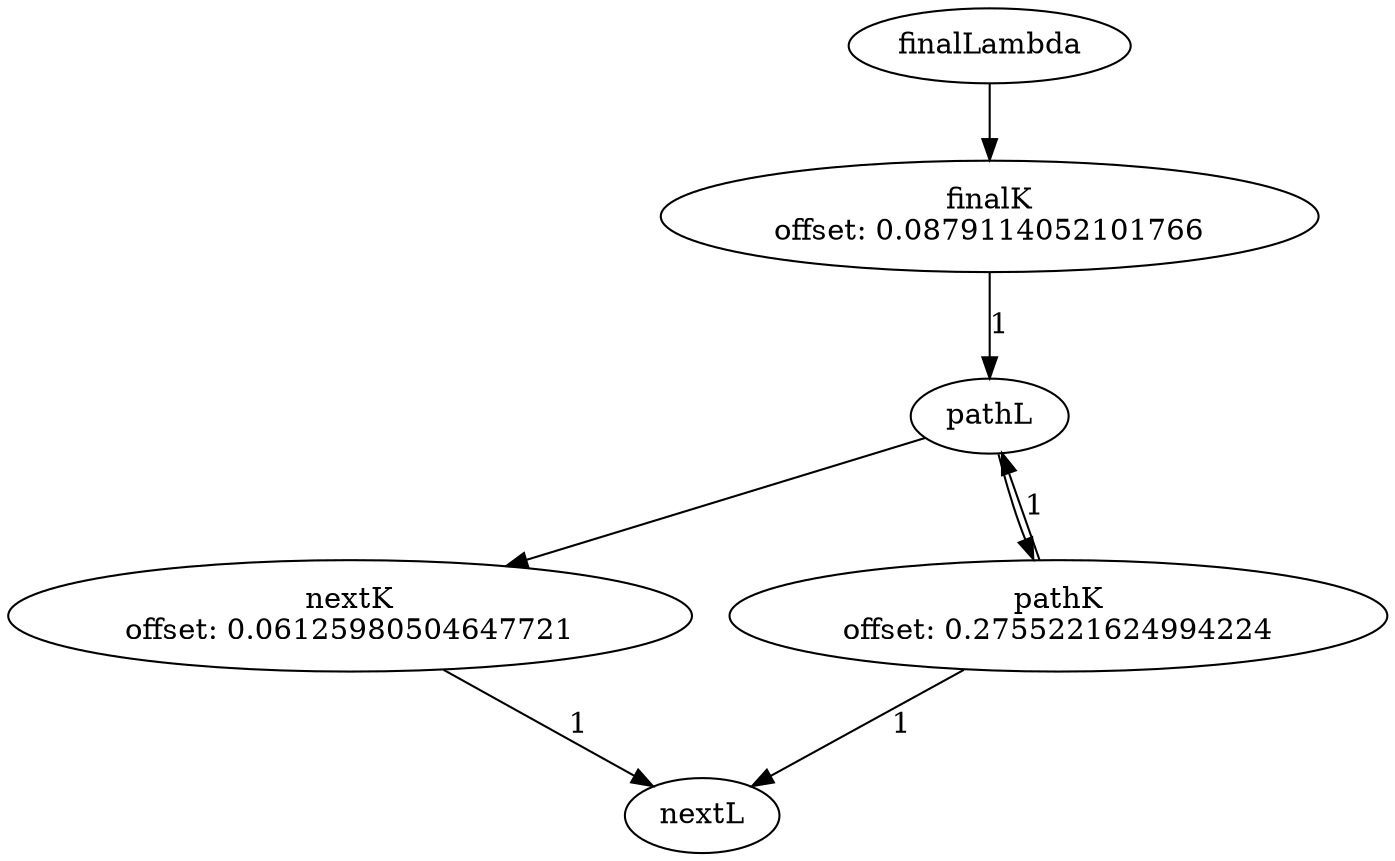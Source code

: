 digraph G {
"finalLambda" -> "finalK
offset: 0.0879114052101766";
"finalK
offset: 0.0879114052101766" -> "pathL" [ label = "1" ];
"pathL" -> "nextK
offset: 0.06125980504647721";
"nextK
offset: 0.06125980504647721" -> "nextL" [ label = "1" ];
"pathL" -> "pathK
offset: 0.2755221624994224";
"pathK
offset: 0.2755221624994224" -> "nextL" [ label = "1" ];
"pathK
offset: 0.2755221624994224" -> "pathL" [ label = "1" ];
}
